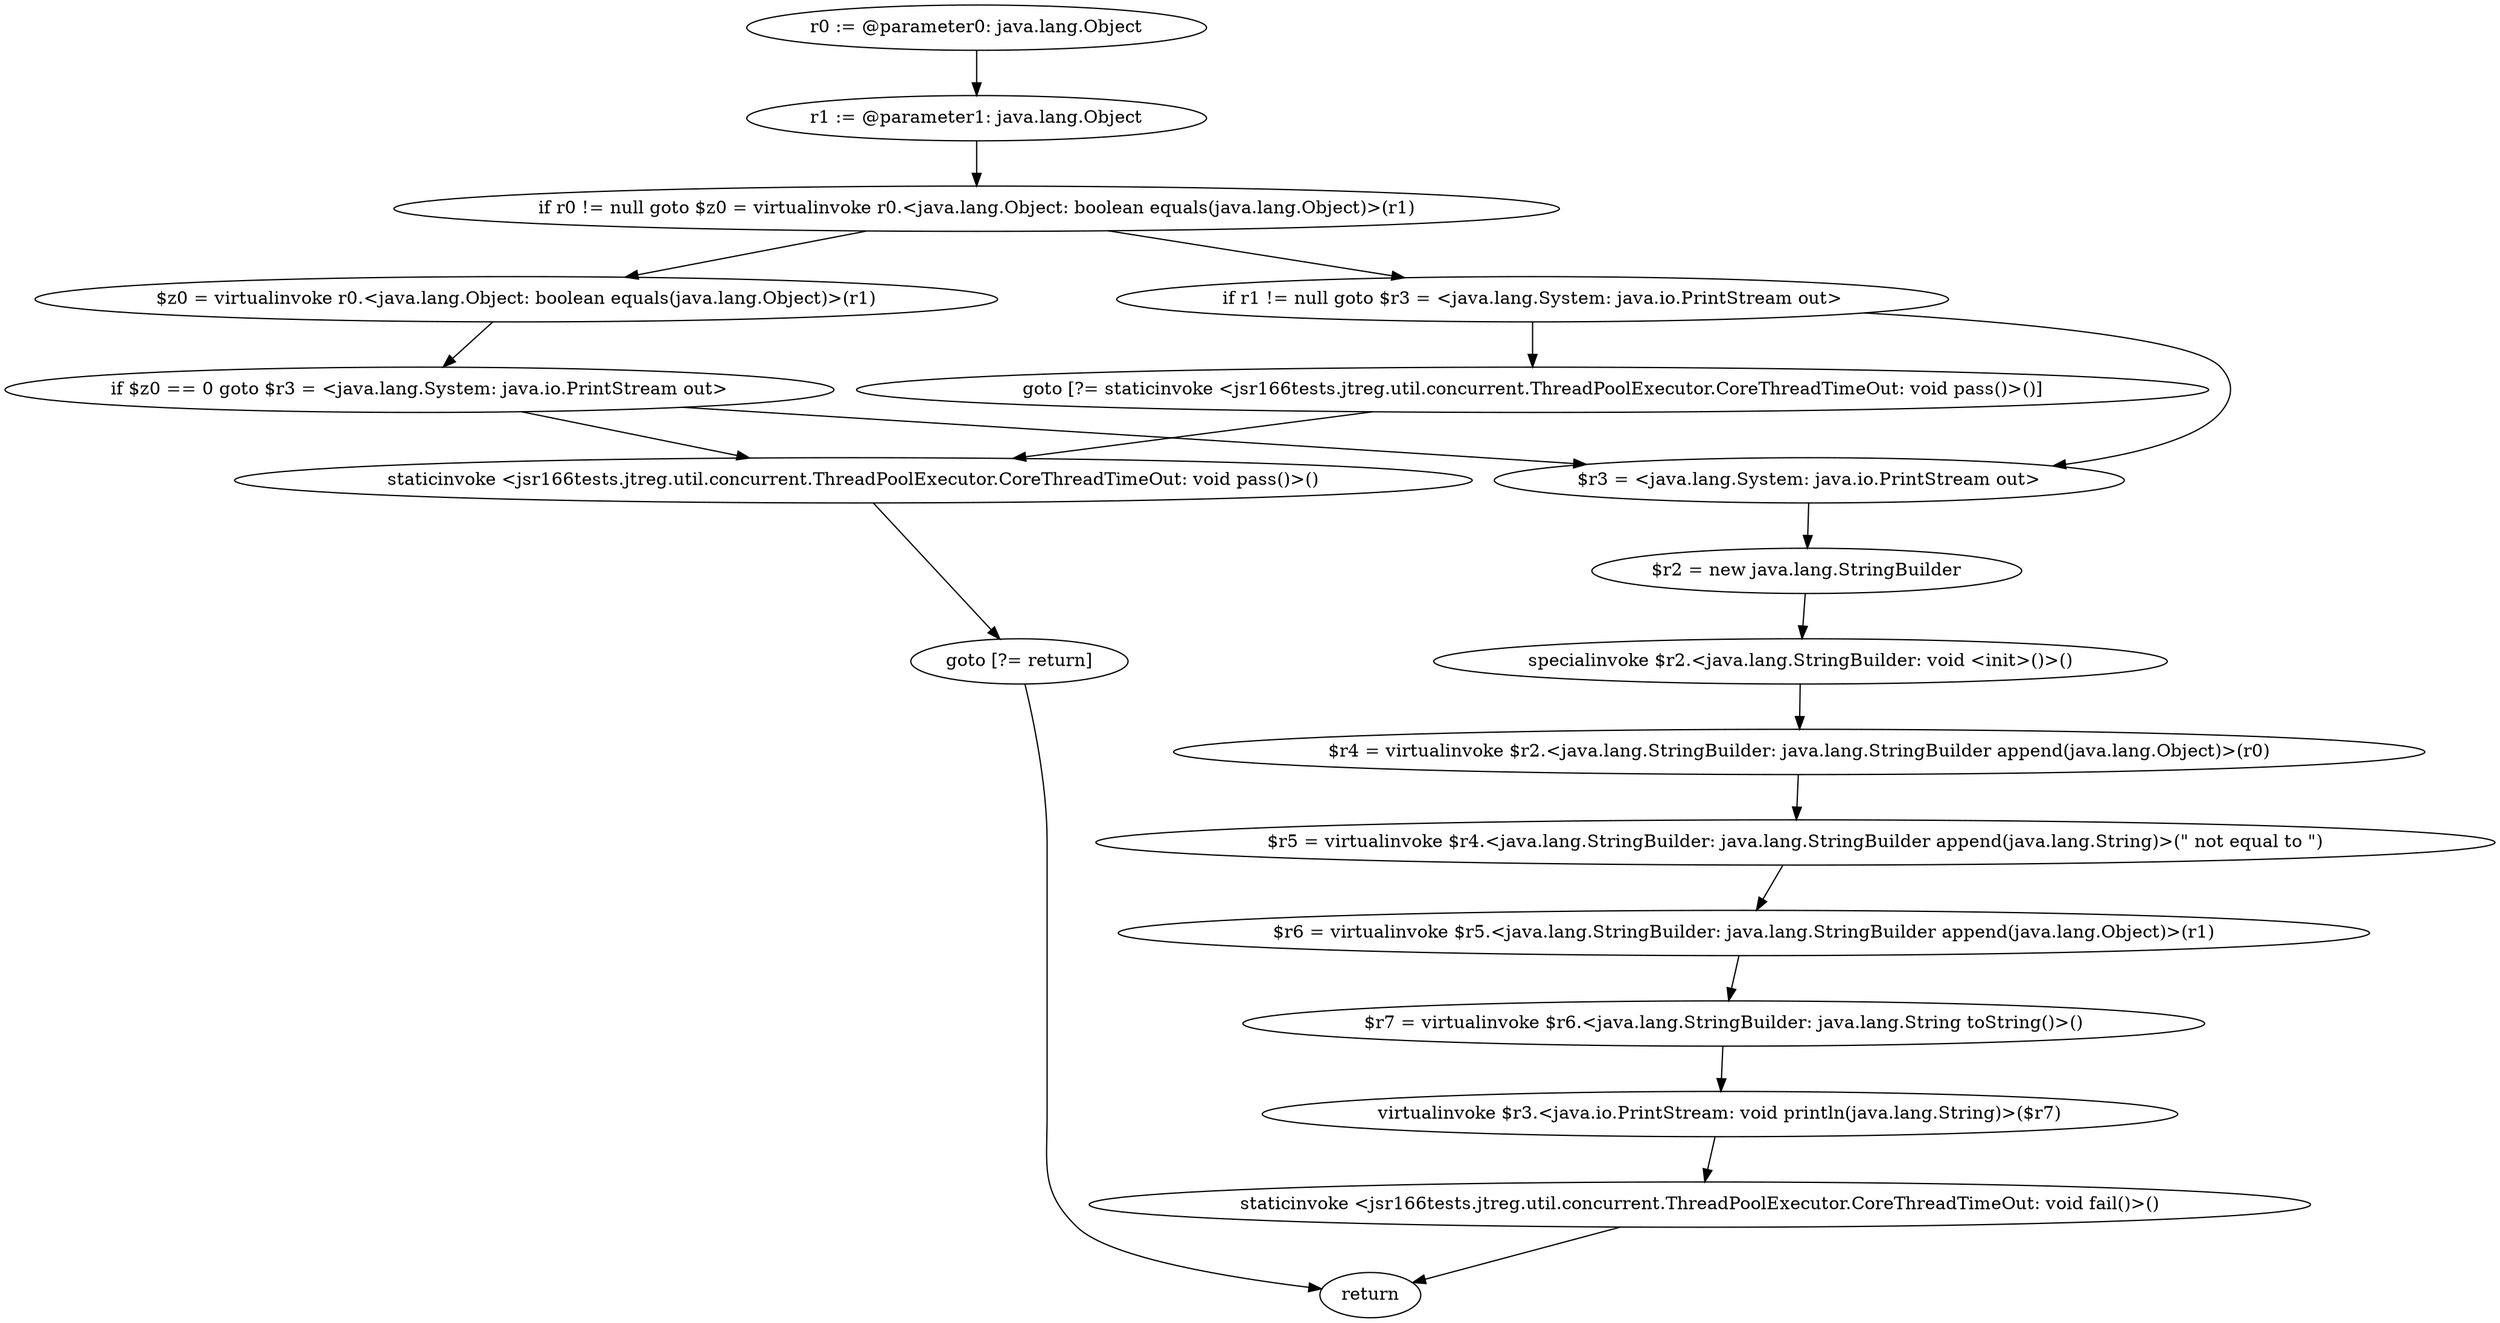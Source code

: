 digraph "unitGraph" {
    "r0 := @parameter0: java.lang.Object"
    "r1 := @parameter1: java.lang.Object"
    "if r0 != null goto $z0 = virtualinvoke r0.<java.lang.Object: boolean equals(java.lang.Object)>(r1)"
    "if r1 != null goto $r3 = <java.lang.System: java.io.PrintStream out>"
    "goto [?= staticinvoke <jsr166tests.jtreg.util.concurrent.ThreadPoolExecutor.CoreThreadTimeOut: void pass()>()]"
    "$z0 = virtualinvoke r0.<java.lang.Object: boolean equals(java.lang.Object)>(r1)"
    "if $z0 == 0 goto $r3 = <java.lang.System: java.io.PrintStream out>"
    "staticinvoke <jsr166tests.jtreg.util.concurrent.ThreadPoolExecutor.CoreThreadTimeOut: void pass()>()"
    "goto [?= return]"
    "$r3 = <java.lang.System: java.io.PrintStream out>"
    "$r2 = new java.lang.StringBuilder"
    "specialinvoke $r2.<java.lang.StringBuilder: void <init>()>()"
    "$r4 = virtualinvoke $r2.<java.lang.StringBuilder: java.lang.StringBuilder append(java.lang.Object)>(r0)"
    "$r5 = virtualinvoke $r4.<java.lang.StringBuilder: java.lang.StringBuilder append(java.lang.String)>(\" not equal to \")"
    "$r6 = virtualinvoke $r5.<java.lang.StringBuilder: java.lang.StringBuilder append(java.lang.Object)>(r1)"
    "$r7 = virtualinvoke $r6.<java.lang.StringBuilder: java.lang.String toString()>()"
    "virtualinvoke $r3.<java.io.PrintStream: void println(java.lang.String)>($r7)"
    "staticinvoke <jsr166tests.jtreg.util.concurrent.ThreadPoolExecutor.CoreThreadTimeOut: void fail()>()"
    "return"
    "r0 := @parameter0: java.lang.Object"->"r1 := @parameter1: java.lang.Object";
    "r1 := @parameter1: java.lang.Object"->"if r0 != null goto $z0 = virtualinvoke r0.<java.lang.Object: boolean equals(java.lang.Object)>(r1)";
    "if r0 != null goto $z0 = virtualinvoke r0.<java.lang.Object: boolean equals(java.lang.Object)>(r1)"->"if r1 != null goto $r3 = <java.lang.System: java.io.PrintStream out>";
    "if r0 != null goto $z0 = virtualinvoke r0.<java.lang.Object: boolean equals(java.lang.Object)>(r1)"->"$z0 = virtualinvoke r0.<java.lang.Object: boolean equals(java.lang.Object)>(r1)";
    "if r1 != null goto $r3 = <java.lang.System: java.io.PrintStream out>"->"goto [?= staticinvoke <jsr166tests.jtreg.util.concurrent.ThreadPoolExecutor.CoreThreadTimeOut: void pass()>()]";
    "if r1 != null goto $r3 = <java.lang.System: java.io.PrintStream out>"->"$r3 = <java.lang.System: java.io.PrintStream out>";
    "goto [?= staticinvoke <jsr166tests.jtreg.util.concurrent.ThreadPoolExecutor.CoreThreadTimeOut: void pass()>()]"->"staticinvoke <jsr166tests.jtreg.util.concurrent.ThreadPoolExecutor.CoreThreadTimeOut: void pass()>()";
    "$z0 = virtualinvoke r0.<java.lang.Object: boolean equals(java.lang.Object)>(r1)"->"if $z0 == 0 goto $r3 = <java.lang.System: java.io.PrintStream out>";
    "if $z0 == 0 goto $r3 = <java.lang.System: java.io.PrintStream out>"->"staticinvoke <jsr166tests.jtreg.util.concurrent.ThreadPoolExecutor.CoreThreadTimeOut: void pass()>()";
    "if $z0 == 0 goto $r3 = <java.lang.System: java.io.PrintStream out>"->"$r3 = <java.lang.System: java.io.PrintStream out>";
    "staticinvoke <jsr166tests.jtreg.util.concurrent.ThreadPoolExecutor.CoreThreadTimeOut: void pass()>()"->"goto [?= return]";
    "goto [?= return]"->"return";
    "$r3 = <java.lang.System: java.io.PrintStream out>"->"$r2 = new java.lang.StringBuilder";
    "$r2 = new java.lang.StringBuilder"->"specialinvoke $r2.<java.lang.StringBuilder: void <init>()>()";
    "specialinvoke $r2.<java.lang.StringBuilder: void <init>()>()"->"$r4 = virtualinvoke $r2.<java.lang.StringBuilder: java.lang.StringBuilder append(java.lang.Object)>(r0)";
    "$r4 = virtualinvoke $r2.<java.lang.StringBuilder: java.lang.StringBuilder append(java.lang.Object)>(r0)"->"$r5 = virtualinvoke $r4.<java.lang.StringBuilder: java.lang.StringBuilder append(java.lang.String)>(\" not equal to \")";
    "$r5 = virtualinvoke $r4.<java.lang.StringBuilder: java.lang.StringBuilder append(java.lang.String)>(\" not equal to \")"->"$r6 = virtualinvoke $r5.<java.lang.StringBuilder: java.lang.StringBuilder append(java.lang.Object)>(r1)";
    "$r6 = virtualinvoke $r5.<java.lang.StringBuilder: java.lang.StringBuilder append(java.lang.Object)>(r1)"->"$r7 = virtualinvoke $r6.<java.lang.StringBuilder: java.lang.String toString()>()";
    "$r7 = virtualinvoke $r6.<java.lang.StringBuilder: java.lang.String toString()>()"->"virtualinvoke $r3.<java.io.PrintStream: void println(java.lang.String)>($r7)";
    "virtualinvoke $r3.<java.io.PrintStream: void println(java.lang.String)>($r7)"->"staticinvoke <jsr166tests.jtreg.util.concurrent.ThreadPoolExecutor.CoreThreadTimeOut: void fail()>()";
    "staticinvoke <jsr166tests.jtreg.util.concurrent.ThreadPoolExecutor.CoreThreadTimeOut: void fail()>()"->"return";
}

